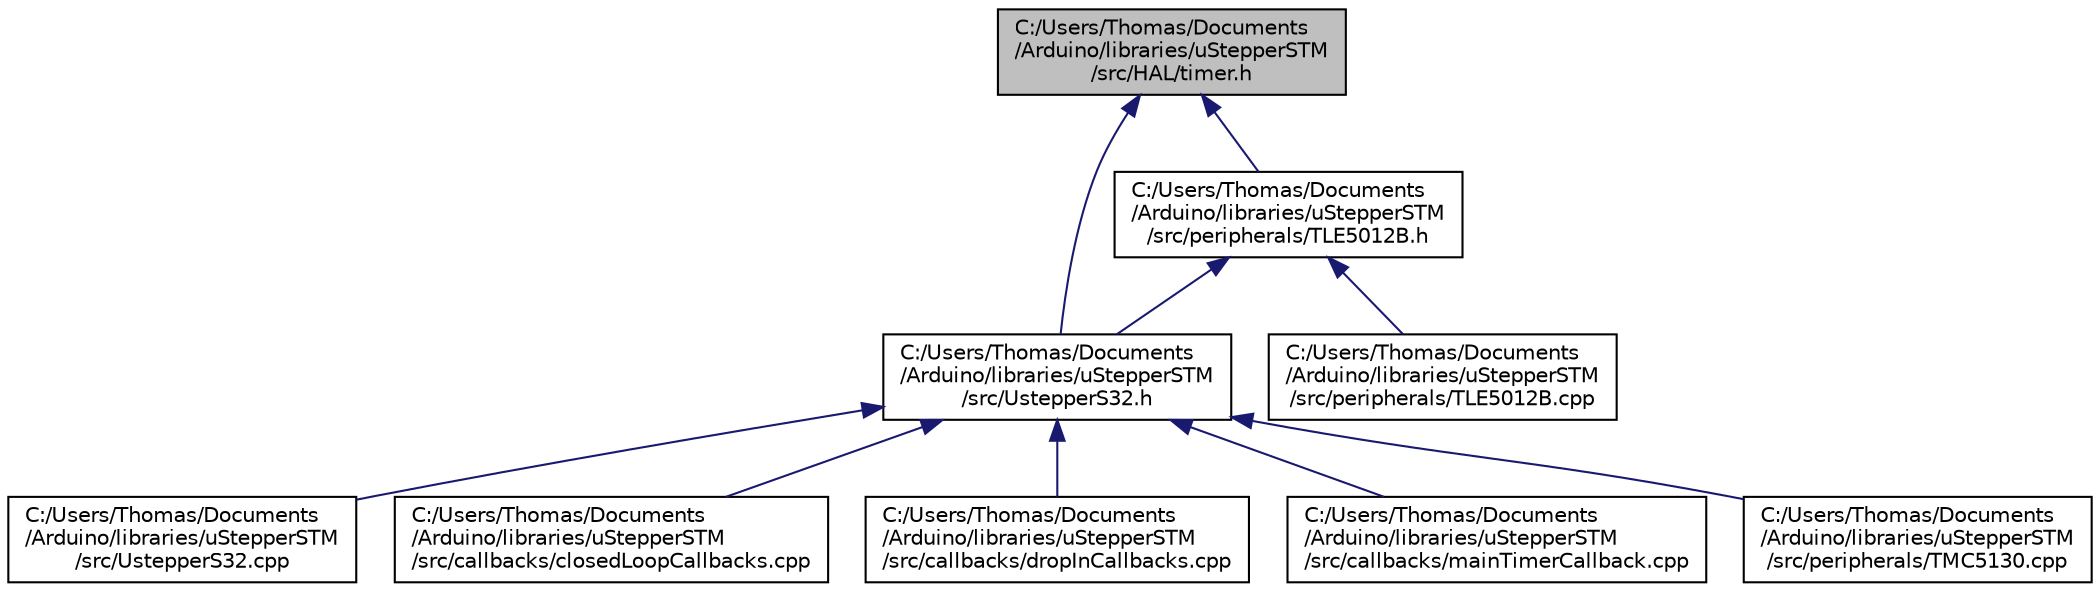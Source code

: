 digraph "C:/Users/Thomas/Documents/Arduino/libraries/uStepperSTM/src/HAL/timer.h"
{
 // LATEX_PDF_SIZE
  edge [fontname="Helvetica",fontsize="10",labelfontname="Helvetica",labelfontsize="10"];
  node [fontname="Helvetica",fontsize="10",shape=record];
  Node1 [label="C:/Users/Thomas/Documents\l/Arduino/libraries/uStepperSTM\l/src/HAL/timer.h",height=0.2,width=0.4,color="black", fillcolor="grey75", style="filled", fontcolor="black",tooltip=" "];
  Node1 -> Node2 [dir="back",color="midnightblue",fontsize="10",style="solid",fontname="Helvetica"];
  Node2 [label="C:/Users/Thomas/Documents\l/Arduino/libraries/uStepperSTM\l/src/UstepperS32.h",height=0.2,width=0.4,color="black", fillcolor="white", style="filled",URL="$UstepperS32_8h.html",tooltip=" "];
  Node2 -> Node3 [dir="back",color="midnightblue",fontsize="10",style="solid",fontname="Helvetica"];
  Node3 [label="C:/Users/Thomas/Documents\l/Arduino/libraries/uStepperSTM\l/src/UstepperS32.cpp",height=0.2,width=0.4,color="black", fillcolor="white", style="filled",URL="$UstepperS32_8cpp.html",tooltip=" "];
  Node2 -> Node4 [dir="back",color="midnightblue",fontsize="10",style="solid",fontname="Helvetica"];
  Node4 [label="C:/Users/Thomas/Documents\l/Arduino/libraries/uStepperSTM\l/src/callbacks/closedLoopCallbacks.cpp",height=0.2,width=0.4,color="black", fillcolor="white", style="filled",URL="$closedLoopCallbacks_8cpp.html",tooltip=" "];
  Node2 -> Node5 [dir="back",color="midnightblue",fontsize="10",style="solid",fontname="Helvetica"];
  Node5 [label="C:/Users/Thomas/Documents\l/Arduino/libraries/uStepperSTM\l/src/callbacks/dropInCallbacks.cpp",height=0.2,width=0.4,color="black", fillcolor="white", style="filled",URL="$dropInCallbacks_8cpp.html",tooltip=" "];
  Node2 -> Node6 [dir="back",color="midnightblue",fontsize="10",style="solid",fontname="Helvetica"];
  Node6 [label="C:/Users/Thomas/Documents\l/Arduino/libraries/uStepperSTM\l/src/callbacks/mainTimerCallback.cpp",height=0.2,width=0.4,color="black", fillcolor="white", style="filled",URL="$mainTimerCallback_8cpp.html",tooltip=" "];
  Node2 -> Node7 [dir="back",color="midnightblue",fontsize="10",style="solid",fontname="Helvetica"];
  Node7 [label="C:/Users/Thomas/Documents\l/Arduino/libraries/uStepperSTM\l/src/peripherals/TMC5130.cpp",height=0.2,width=0.4,color="black", fillcolor="white", style="filled",URL="$TMC5130_8cpp.html",tooltip=" "];
  Node1 -> Node8 [dir="back",color="midnightblue",fontsize="10",style="solid",fontname="Helvetica"];
  Node8 [label="C:/Users/Thomas/Documents\l/Arduino/libraries/uStepperSTM\l/src/peripherals/TLE5012B.h",height=0.2,width=0.4,color="black", fillcolor="white", style="filled",URL="$TLE5012B_8h.html",tooltip=" "];
  Node8 -> Node2 [dir="back",color="midnightblue",fontsize="10",style="solid",fontname="Helvetica"];
  Node8 -> Node9 [dir="back",color="midnightblue",fontsize="10",style="solid",fontname="Helvetica"];
  Node9 [label="C:/Users/Thomas/Documents\l/Arduino/libraries/uStepperSTM\l/src/peripherals/TLE5012B.cpp",height=0.2,width=0.4,color="black", fillcolor="white", style="filled",URL="$TLE5012B_8cpp.html",tooltip=" "];
}
